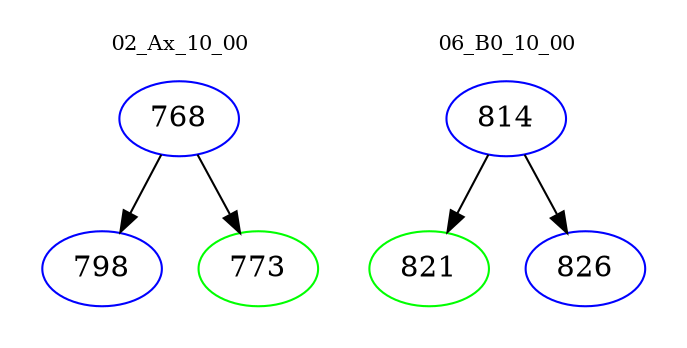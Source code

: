 digraph{
subgraph cluster_0 {
color = white
label = "02_Ax_10_00";
fontsize=10;
T0_768 [label="768", color="blue"]
T0_768 -> T0_798 [color="black"]
T0_798 [label="798", color="blue"]
T0_768 -> T0_773 [color="black"]
T0_773 [label="773", color="green"]
}
subgraph cluster_1 {
color = white
label = "06_B0_10_00";
fontsize=10;
T1_814 [label="814", color="blue"]
T1_814 -> T1_821 [color="black"]
T1_821 [label="821", color="green"]
T1_814 -> T1_826 [color="black"]
T1_826 [label="826", color="blue"]
}
}
